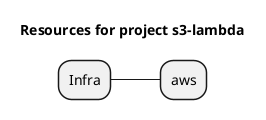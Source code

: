 @startmindmap
title Resources for project s3-lambda
skinparam monochrome true
+ Infra
++ aws

@endmindmap